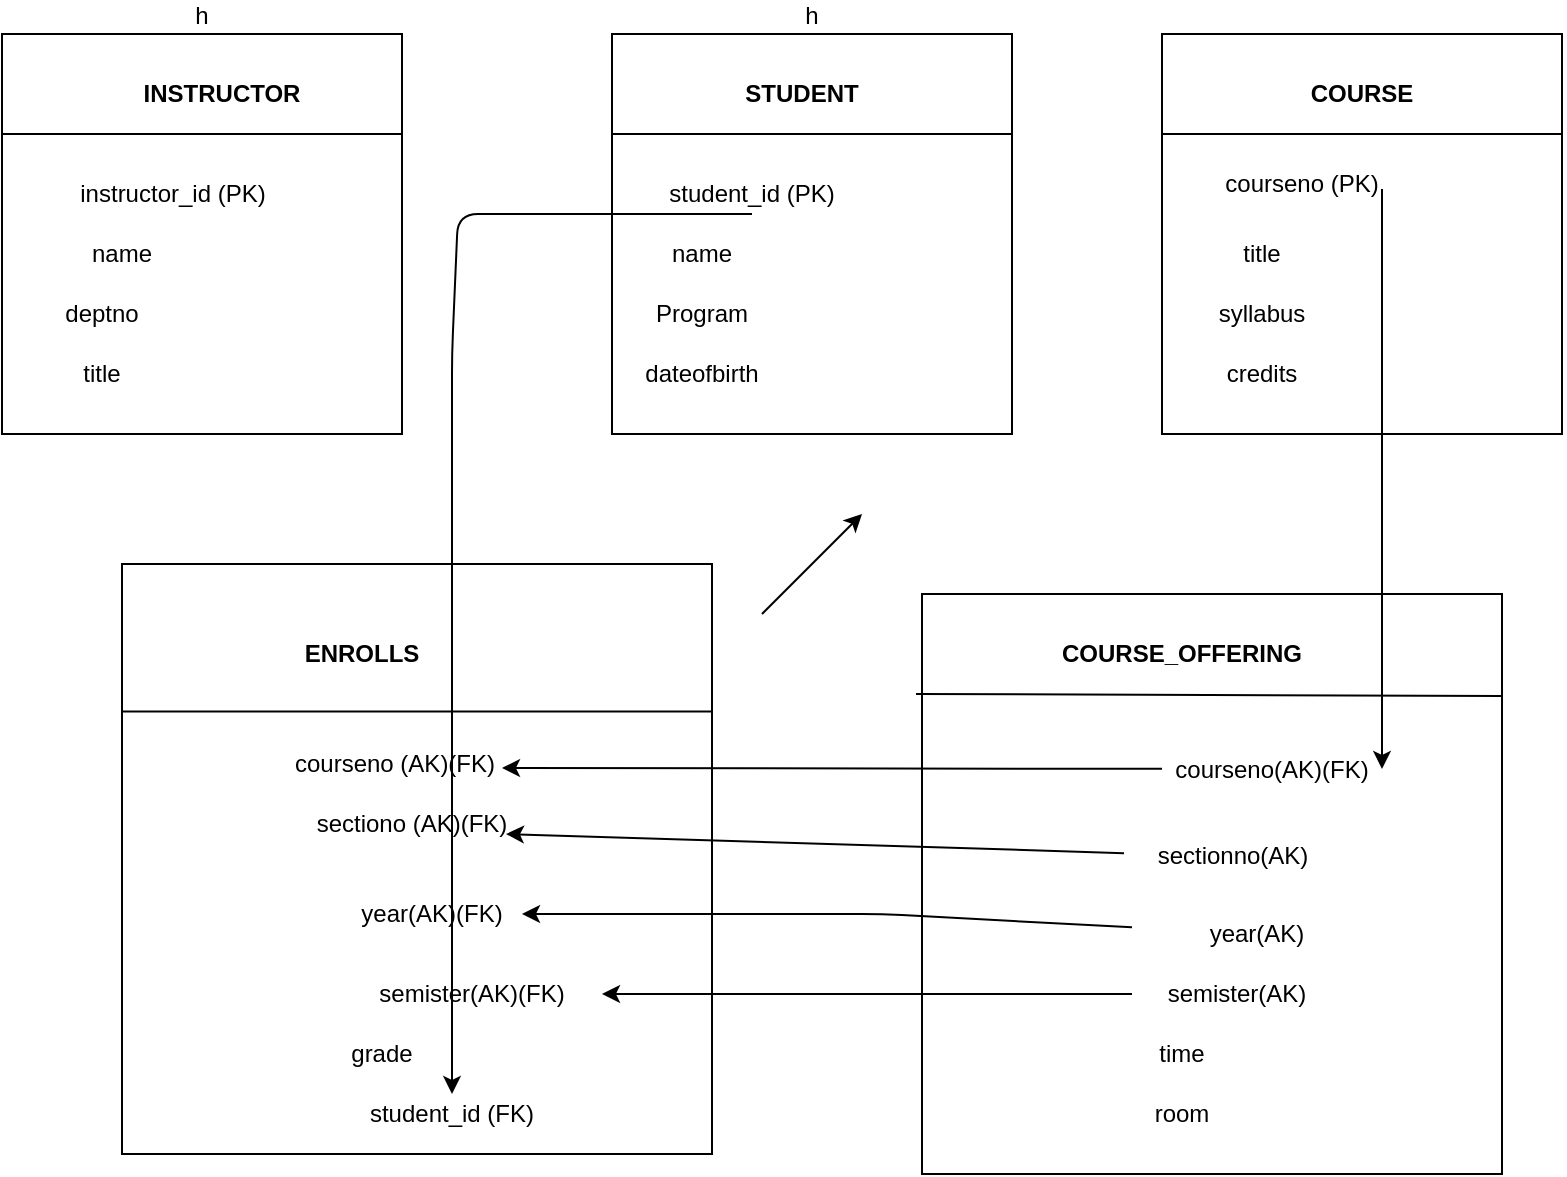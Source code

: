 <mxfile version="14.6.9" type="github">
  <diagram id="R2lEEEUBdFMjLlhIrx00" name="Page-1">
    <mxGraphModel dx="1038" dy="621" grid="1" gridSize="10" guides="1" tooltips="1" connect="1" arrows="1" fold="1" page="1" pageScale="1" pageWidth="850" pageHeight="1100" math="0" shadow="0" extFonts="Permanent Marker^https://fonts.googleapis.com/css?family=Permanent+Marker">
      <root>
        <mxCell id="0" />
        <mxCell id="1" parent="0" />
        <mxCell id="rc5EeEYLeI_mQhgfrsBy-1" value="h" style="whiteSpace=wrap;html=1;aspect=fixed;labelPosition=center;verticalLabelPosition=top;align=center;verticalAlign=bottom;" vertex="1" parent="1">
          <mxGeometry x="20" y="80" width="200" height="200" as="geometry" />
        </mxCell>
        <mxCell id="rc5EeEYLeI_mQhgfrsBy-3" value="" style="whiteSpace=wrap;html=1;aspect=fixed;" vertex="1" parent="1">
          <mxGeometry x="600" y="80" width="200" height="200" as="geometry" />
        </mxCell>
        <mxCell id="rc5EeEYLeI_mQhgfrsBy-4" value="" style="whiteSpace=wrap;html=1;aspect=fixed;" vertex="1" parent="1">
          <mxGeometry x="80" y="345" width="295" height="295" as="geometry" />
        </mxCell>
        <mxCell id="rc5EeEYLeI_mQhgfrsBy-5" value="" style="whiteSpace=wrap;html=1;aspect=fixed;" vertex="1" parent="1">
          <mxGeometry x="480" y="360" width="290" height="290" as="geometry" />
        </mxCell>
        <mxCell id="rc5EeEYLeI_mQhgfrsBy-7" value="" style="endArrow=none;html=1;exitX=0;exitY=0.25;exitDx=0;exitDy=0;entryX=1;entryY=0.25;entryDx=0;entryDy=0;" edge="1" parent="1" source="rc5EeEYLeI_mQhgfrsBy-1" target="rc5EeEYLeI_mQhgfrsBy-1">
          <mxGeometry width="50" height="50" relative="1" as="geometry">
            <mxPoint x="400" y="350" as="sourcePoint" />
            <mxPoint x="450" y="300" as="targetPoint" />
            <Array as="points">
              <mxPoint x="120" y="130" />
            </Array>
          </mxGeometry>
        </mxCell>
        <mxCell id="rc5EeEYLeI_mQhgfrsBy-8" value="INSTRUCTOR" style="text;html=1;strokeColor=none;fillColor=none;align=center;verticalAlign=middle;whiteSpace=wrap;rounded=0;fontStyle=1" vertex="1" parent="1">
          <mxGeometry x="110" y="100" width="40" height="20" as="geometry" />
        </mxCell>
        <mxCell id="rc5EeEYLeI_mQhgfrsBy-10" value="h" style="whiteSpace=wrap;html=1;aspect=fixed;labelPosition=center;verticalLabelPosition=top;align=center;verticalAlign=bottom;" vertex="1" parent="1">
          <mxGeometry x="325" y="80" width="200" height="200" as="geometry" />
        </mxCell>
        <mxCell id="rc5EeEYLeI_mQhgfrsBy-11" value="" style="endArrow=none;html=1;" edge="1" parent="1" source="rc5EeEYLeI_mQhgfrsBy-10">
          <mxGeometry width="50" height="50" relative="1" as="geometry">
            <mxPoint x="400" y="330" as="sourcePoint" />
            <mxPoint x="450" y="280" as="targetPoint" />
          </mxGeometry>
        </mxCell>
        <mxCell id="rc5EeEYLeI_mQhgfrsBy-12" value="" style="endArrow=none;html=1;exitX=0;exitY=0.25;exitDx=0;exitDy=0;entryX=1;entryY=0.25;entryDx=0;entryDy=0;" edge="1" parent="1" source="rc5EeEYLeI_mQhgfrsBy-10" target="rc5EeEYLeI_mQhgfrsBy-10">
          <mxGeometry width="50" height="50" relative="1" as="geometry">
            <mxPoint x="400" y="330" as="sourcePoint" />
            <mxPoint x="450" y="280" as="targetPoint" />
          </mxGeometry>
        </mxCell>
        <mxCell id="rc5EeEYLeI_mQhgfrsBy-13" value="&lt;b&gt;STUDENT&lt;/b&gt;" style="text;html=1;strokeColor=none;fillColor=none;align=center;verticalAlign=middle;whiteSpace=wrap;rounded=0;" vertex="1" parent="1">
          <mxGeometry x="400" y="100" width="40" height="20" as="geometry" />
        </mxCell>
        <mxCell id="rc5EeEYLeI_mQhgfrsBy-14" value="" style="endArrow=none;html=1;entryX=1;entryY=0.25;entryDx=0;entryDy=0;exitX=0;exitY=0.25;exitDx=0;exitDy=0;" edge="1" parent="1" source="rc5EeEYLeI_mQhgfrsBy-3" target="rc5EeEYLeI_mQhgfrsBy-3">
          <mxGeometry width="50" height="50" relative="1" as="geometry">
            <mxPoint x="400" y="330" as="sourcePoint" />
            <mxPoint x="450" y="280" as="targetPoint" />
          </mxGeometry>
        </mxCell>
        <mxCell id="rc5EeEYLeI_mQhgfrsBy-15" value="&lt;b&gt;COURSE&lt;/b&gt;" style="text;html=1;strokeColor=none;fillColor=none;align=center;verticalAlign=middle;whiteSpace=wrap;rounded=0;" vertex="1" parent="1">
          <mxGeometry x="680" y="100" width="40" height="20" as="geometry" />
        </mxCell>
        <mxCell id="rc5EeEYLeI_mQhgfrsBy-16" value="" style="endArrow=none;html=1;exitX=0;exitY=0.25;exitDx=0;exitDy=0;entryX=1;entryY=0.25;entryDx=0;entryDy=0;" edge="1" parent="1" source="rc5EeEYLeI_mQhgfrsBy-4" target="rc5EeEYLeI_mQhgfrsBy-4">
          <mxGeometry width="50" height="50" relative="1" as="geometry">
            <mxPoint x="400" y="330" as="sourcePoint" />
            <mxPoint x="450" y="280" as="targetPoint" />
          </mxGeometry>
        </mxCell>
        <mxCell id="rc5EeEYLeI_mQhgfrsBy-17" value="" style="endArrow=none;html=1;entryX=1;entryY=0.176;entryDx=0;entryDy=0;entryPerimeter=0;" edge="1" parent="1" target="rc5EeEYLeI_mQhgfrsBy-5">
          <mxGeometry width="50" height="50" relative="1" as="geometry">
            <mxPoint x="477" y="410" as="sourcePoint" />
            <mxPoint x="450" y="280" as="targetPoint" />
          </mxGeometry>
        </mxCell>
        <mxCell id="rc5EeEYLeI_mQhgfrsBy-19" value="name" style="text;html=1;strokeColor=none;fillColor=none;align=center;verticalAlign=middle;whiteSpace=wrap;rounded=0;" vertex="1" parent="1">
          <mxGeometry x="60" y="180" width="40" height="20" as="geometry" />
        </mxCell>
        <mxCell id="rc5EeEYLeI_mQhgfrsBy-20" value="deptno" style="text;html=1;strokeColor=none;fillColor=none;align=center;verticalAlign=middle;whiteSpace=wrap;rounded=0;" vertex="1" parent="1">
          <mxGeometry x="50" y="210" width="40" height="20" as="geometry" />
        </mxCell>
        <mxCell id="rc5EeEYLeI_mQhgfrsBy-23" value="title" style="text;html=1;strokeColor=none;fillColor=none;align=center;verticalAlign=middle;whiteSpace=wrap;rounded=0;" vertex="1" parent="1">
          <mxGeometry x="50" y="240" width="40" height="20" as="geometry" />
        </mxCell>
        <mxCell id="rc5EeEYLeI_mQhgfrsBy-24" value="instructor_id (PK)" style="text;html=1;strokeColor=none;fillColor=none;align=center;verticalAlign=middle;whiteSpace=wrap;rounded=0;" vertex="1" parent="1">
          <mxGeometry x="51" y="150" width="109" height="20" as="geometry" />
        </mxCell>
        <mxCell id="rc5EeEYLeI_mQhgfrsBy-28" value="student_id (PK)" style="text;html=1;strokeColor=none;fillColor=none;align=center;verticalAlign=middle;whiteSpace=wrap;rounded=0;" vertex="1" parent="1">
          <mxGeometry x="350" y="150" width="90" height="20" as="geometry" />
        </mxCell>
        <mxCell id="rc5EeEYLeI_mQhgfrsBy-29" value="name" style="text;html=1;strokeColor=none;fillColor=none;align=center;verticalAlign=middle;whiteSpace=wrap;rounded=0;" vertex="1" parent="1">
          <mxGeometry x="350" y="180" width="40" height="20" as="geometry" />
        </mxCell>
        <mxCell id="rc5EeEYLeI_mQhgfrsBy-30" value="Program" style="text;html=1;strokeColor=none;fillColor=none;align=center;verticalAlign=middle;whiteSpace=wrap;rounded=0;" vertex="1" parent="1">
          <mxGeometry x="350" y="210" width="40" height="20" as="geometry" />
        </mxCell>
        <mxCell id="rc5EeEYLeI_mQhgfrsBy-31" value="dateofbirth" style="text;html=1;strokeColor=none;fillColor=none;align=center;verticalAlign=middle;whiteSpace=wrap;rounded=0;" vertex="1" parent="1">
          <mxGeometry x="350" y="240" width="40" height="20" as="geometry" />
        </mxCell>
        <mxCell id="rc5EeEYLeI_mQhgfrsBy-32" value="courseno (PK)" style="text;html=1;strokeColor=none;fillColor=none;align=center;verticalAlign=middle;whiteSpace=wrap;rounded=0;" vertex="1" parent="1">
          <mxGeometry x="630" y="150" width="80" height="10" as="geometry" />
        </mxCell>
        <mxCell id="rc5EeEYLeI_mQhgfrsBy-33" value="syllabus" style="text;html=1;strokeColor=none;fillColor=none;align=center;verticalAlign=middle;whiteSpace=wrap;rounded=0;" vertex="1" parent="1">
          <mxGeometry x="630" y="210" width="40" height="20" as="geometry" />
        </mxCell>
        <mxCell id="rc5EeEYLeI_mQhgfrsBy-34" value="title" style="text;html=1;strokeColor=none;fillColor=none;align=center;verticalAlign=middle;whiteSpace=wrap;rounded=0;" vertex="1" parent="1">
          <mxGeometry x="630" y="180" width="40" height="20" as="geometry" />
        </mxCell>
        <mxCell id="rc5EeEYLeI_mQhgfrsBy-35" value="credits" style="text;html=1;strokeColor=none;fillColor=none;align=center;verticalAlign=middle;whiteSpace=wrap;rounded=0;" vertex="1" parent="1">
          <mxGeometry x="630" y="240" width="40" height="20" as="geometry" />
        </mxCell>
        <mxCell id="rc5EeEYLeI_mQhgfrsBy-36" value="&lt;b&gt;ENROLLS&lt;/b&gt;" style="text;html=1;strokeColor=none;fillColor=none;align=center;verticalAlign=middle;whiteSpace=wrap;rounded=0;" vertex="1" parent="1">
          <mxGeometry x="180" y="380" width="40" height="20" as="geometry" />
        </mxCell>
        <mxCell id="rc5EeEYLeI_mQhgfrsBy-37" value="courseno (AK)(FK)" style="text;html=1;strokeColor=none;fillColor=none;align=center;verticalAlign=middle;whiteSpace=wrap;rounded=0;" vertex="1" parent="1">
          <mxGeometry x="160" y="440" width="112.5" height="10" as="geometry" />
        </mxCell>
        <mxCell id="rc5EeEYLeI_mQhgfrsBy-38" value="sectiono (AK)(FK)" style="text;html=1;strokeColor=none;fillColor=none;align=center;verticalAlign=middle;whiteSpace=wrap;rounded=0;" vertex="1" parent="1">
          <mxGeometry x="170" y="470" width="110" height="10" as="geometry" />
        </mxCell>
        <mxCell id="rc5EeEYLeI_mQhgfrsBy-39" value="year(AK)(FK)" style="text;html=1;strokeColor=none;fillColor=none;align=center;verticalAlign=middle;whiteSpace=wrap;rounded=0;" vertex="1" parent="1">
          <mxGeometry x="190" y="510" width="90" height="20" as="geometry" />
        </mxCell>
        <mxCell id="rc5EeEYLeI_mQhgfrsBy-40" value="semister(AK)(FK)" style="text;html=1;strokeColor=none;fillColor=none;align=center;verticalAlign=middle;whiteSpace=wrap;rounded=0;" vertex="1" parent="1">
          <mxGeometry x="190" y="550" width="130" height="20" as="geometry" />
        </mxCell>
        <mxCell id="rc5EeEYLeI_mQhgfrsBy-41" value="grade" style="text;html=1;strokeColor=none;fillColor=none;align=center;verticalAlign=middle;whiteSpace=wrap;rounded=0;" vertex="1" parent="1">
          <mxGeometry x="190" y="580" width="40" height="20" as="geometry" />
        </mxCell>
        <mxCell id="rc5EeEYLeI_mQhgfrsBy-44" value="&lt;b&gt;COURSE_OFFERING&lt;/b&gt;" style="text;html=1;strokeColor=none;fillColor=none;align=center;verticalAlign=middle;whiteSpace=wrap;rounded=0;" vertex="1" parent="1">
          <mxGeometry x="590" y="380" width="40" height="20" as="geometry" />
        </mxCell>
        <mxCell id="rc5EeEYLeI_mQhgfrsBy-46" value="student_id (FK)" style="text;html=1;strokeColor=none;fillColor=none;align=center;verticalAlign=middle;whiteSpace=wrap;rounded=0;" vertex="1" parent="1">
          <mxGeometry x="190" y="610" width="110" height="20" as="geometry" />
        </mxCell>
        <mxCell id="rc5EeEYLeI_mQhgfrsBy-47" value="sectionno(AK)" style="text;html=1;strokeColor=none;fillColor=none;align=center;verticalAlign=middle;whiteSpace=wrap;rounded=0;" vertex="1" parent="1">
          <mxGeometry x="581" y="480" width="109" height="22.5" as="geometry" />
        </mxCell>
        <mxCell id="rc5EeEYLeI_mQhgfrsBy-48" value="year(AK)" style="text;html=1;strokeColor=none;fillColor=none;align=center;verticalAlign=middle;whiteSpace=wrap;rounded=0;" vertex="1" parent="1">
          <mxGeometry x="585" y="520" width="125" height="20" as="geometry" />
        </mxCell>
        <mxCell id="rc5EeEYLeI_mQhgfrsBy-49" value="semister(AK)" style="text;html=1;strokeColor=none;fillColor=none;align=center;verticalAlign=middle;whiteSpace=wrap;rounded=0;" vertex="1" parent="1">
          <mxGeometry x="585" y="550" width="105" height="20" as="geometry" />
        </mxCell>
        <mxCell id="rc5EeEYLeI_mQhgfrsBy-50" value="time" style="text;html=1;strokeColor=none;fillColor=none;align=center;verticalAlign=middle;whiteSpace=wrap;rounded=0;" vertex="1" parent="1">
          <mxGeometry x="590" y="580" width="40" height="20" as="geometry" />
        </mxCell>
        <mxCell id="rc5EeEYLeI_mQhgfrsBy-51" value="room" style="text;html=1;strokeColor=none;fillColor=none;align=center;verticalAlign=middle;whiteSpace=wrap;rounded=0;" vertex="1" parent="1">
          <mxGeometry x="590" y="610" width="40" height="20" as="geometry" />
        </mxCell>
        <mxCell id="rc5EeEYLeI_mQhgfrsBy-56" value="courseno(AK)(FK)" style="text;html=1;strokeColor=none;fillColor=none;align=center;verticalAlign=middle;whiteSpace=wrap;rounded=0;" vertex="1" parent="1">
          <mxGeometry x="600" y="440" width="110" height="15" as="geometry" />
        </mxCell>
        <mxCell id="rc5EeEYLeI_mQhgfrsBy-60" value="" style="endArrow=classic;html=1;entryX=1;entryY=0.5;entryDx=0;entryDy=0;exitX=1;exitY=0.75;exitDx=0;exitDy=0;" edge="1" parent="1" source="rc5EeEYLeI_mQhgfrsBy-32" target="rc5EeEYLeI_mQhgfrsBy-56">
          <mxGeometry width="50" height="50" relative="1" as="geometry">
            <mxPoint x="710" y="345" as="sourcePoint" />
            <mxPoint x="760" y="295" as="targetPoint" />
          </mxGeometry>
        </mxCell>
        <mxCell id="rc5EeEYLeI_mQhgfrsBy-61" value="" style="endArrow=classic;html=1;exitX=0.5;exitY=1;exitDx=0;exitDy=0;" edge="1" parent="1" source="rc5EeEYLeI_mQhgfrsBy-28" target="rc5EeEYLeI_mQhgfrsBy-46">
          <mxGeometry width="50" height="50" relative="1" as="geometry">
            <mxPoint x="400" y="370" as="sourcePoint" />
            <mxPoint x="450" y="320" as="targetPoint" />
            <Array as="points">
              <mxPoint x="248" y="170" />
              <mxPoint x="245" y="240" />
            </Array>
          </mxGeometry>
        </mxCell>
        <mxCell id="rc5EeEYLeI_mQhgfrsBy-62" value="" style="endArrow=classic;html=1;" edge="1" parent="1">
          <mxGeometry width="50" height="50" relative="1" as="geometry">
            <mxPoint x="400" y="370" as="sourcePoint" />
            <mxPoint x="450" y="320" as="targetPoint" />
          </mxGeometry>
        </mxCell>
        <mxCell id="rc5EeEYLeI_mQhgfrsBy-63" value="" style="endArrow=classic;html=1;" edge="1" parent="1" source="rc5EeEYLeI_mQhgfrsBy-56">
          <mxGeometry width="50" height="50" relative="1" as="geometry">
            <mxPoint x="390" y="470" as="sourcePoint" />
            <mxPoint x="270" y="447" as="targetPoint" />
          </mxGeometry>
        </mxCell>
        <mxCell id="rc5EeEYLeI_mQhgfrsBy-64" value="" style="endArrow=classic;html=1;" edge="1" parent="1" source="rc5EeEYLeI_mQhgfrsBy-47">
          <mxGeometry width="50" height="50" relative="1" as="geometry">
            <mxPoint x="400" y="510" as="sourcePoint" />
            <mxPoint x="272" y="480" as="targetPoint" />
          </mxGeometry>
        </mxCell>
        <mxCell id="rc5EeEYLeI_mQhgfrsBy-65" value="" style="endArrow=classic;html=1;" edge="1" parent="1" source="rc5EeEYLeI_mQhgfrsBy-48" target="rc5EeEYLeI_mQhgfrsBy-39">
          <mxGeometry width="50" height="50" relative="1" as="geometry">
            <mxPoint x="390" y="560" as="sourcePoint" />
            <mxPoint x="440" y="510" as="targetPoint" />
            <Array as="points">
              <mxPoint x="460" y="520" />
            </Array>
          </mxGeometry>
        </mxCell>
        <mxCell id="rc5EeEYLeI_mQhgfrsBy-66" value="" style="endArrow=classic;html=1;" edge="1" parent="1" source="rc5EeEYLeI_mQhgfrsBy-49" target="rc5EeEYLeI_mQhgfrsBy-40">
          <mxGeometry width="50" height="50" relative="1" as="geometry">
            <mxPoint x="410" y="590" as="sourcePoint" />
            <mxPoint x="460" y="540" as="targetPoint" />
          </mxGeometry>
        </mxCell>
      </root>
    </mxGraphModel>
  </diagram>
</mxfile>
